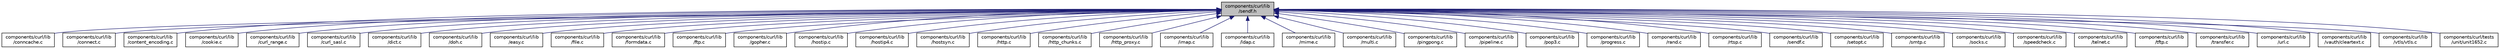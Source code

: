 digraph "components/curl/lib/sendf.h"
{
  edge [fontname="Helvetica",fontsize="10",labelfontname="Helvetica",labelfontsize="10"];
  node [fontname="Helvetica",fontsize="10",shape=record];
  Node21 [label="components/curl/lib\l/sendf.h",height=0.2,width=0.4,color="black", fillcolor="grey75", style="filled", fontcolor="black"];
  Node21 -> Node22 [dir="back",color="midnightblue",fontsize="10",style="solid",fontname="Helvetica"];
  Node22 [label="components/curl/lib\l/conncache.c",height=0.2,width=0.4,color="black", fillcolor="white", style="filled",URL="$conncache_8c.html"];
  Node21 -> Node23 [dir="back",color="midnightblue",fontsize="10",style="solid",fontname="Helvetica"];
  Node23 [label="components/curl/lib\l/connect.c",height=0.2,width=0.4,color="black", fillcolor="white", style="filled",URL="$connect_8c.html"];
  Node21 -> Node24 [dir="back",color="midnightblue",fontsize="10",style="solid",fontname="Helvetica"];
  Node24 [label="components/curl/lib\l/content_encoding.c",height=0.2,width=0.4,color="black", fillcolor="white", style="filled",URL="$content__encoding_8c.html"];
  Node21 -> Node25 [dir="back",color="midnightblue",fontsize="10",style="solid",fontname="Helvetica"];
  Node25 [label="components/curl/lib\l/cookie.c",height=0.2,width=0.4,color="black", fillcolor="white", style="filled",URL="$cookie_8c.html"];
  Node21 -> Node26 [dir="back",color="midnightblue",fontsize="10",style="solid",fontname="Helvetica"];
  Node26 [label="components/curl/lib\l/curl_range.c",height=0.2,width=0.4,color="black", fillcolor="white", style="filled",URL="$curl__range_8c.html"];
  Node21 -> Node27 [dir="back",color="midnightblue",fontsize="10",style="solid",fontname="Helvetica"];
  Node27 [label="components/curl/lib\l/curl_sasl.c",height=0.2,width=0.4,color="black", fillcolor="white", style="filled",URL="$curl__sasl_8c.html"];
  Node21 -> Node28 [dir="back",color="midnightblue",fontsize="10",style="solid",fontname="Helvetica"];
  Node28 [label="components/curl/lib\l/dict.c",height=0.2,width=0.4,color="black", fillcolor="white", style="filled",URL="$dict_8c.html"];
  Node21 -> Node29 [dir="back",color="midnightblue",fontsize="10",style="solid",fontname="Helvetica"];
  Node29 [label="components/curl/lib\l/doh.c",height=0.2,width=0.4,color="black", fillcolor="white", style="filled",URL="$doh_8c.html"];
  Node21 -> Node30 [dir="back",color="midnightblue",fontsize="10",style="solid",fontname="Helvetica"];
  Node30 [label="components/curl/lib\l/easy.c",height=0.2,width=0.4,color="black", fillcolor="white", style="filled",URL="$easy_8c.html"];
  Node21 -> Node31 [dir="back",color="midnightblue",fontsize="10",style="solid",fontname="Helvetica"];
  Node31 [label="components/curl/lib\l/file.c",height=0.2,width=0.4,color="black", fillcolor="white", style="filled",URL="$file_8c.html"];
  Node21 -> Node32 [dir="back",color="midnightblue",fontsize="10",style="solid",fontname="Helvetica"];
  Node32 [label="components/curl/lib\l/formdata.c",height=0.2,width=0.4,color="black", fillcolor="white", style="filled",URL="$formdata_8c.html"];
  Node21 -> Node33 [dir="back",color="midnightblue",fontsize="10",style="solid",fontname="Helvetica"];
  Node33 [label="components/curl/lib\l/ftp.c",height=0.2,width=0.4,color="black", fillcolor="white", style="filled",URL="$ftp_8c.html"];
  Node21 -> Node34 [dir="back",color="midnightblue",fontsize="10",style="solid",fontname="Helvetica"];
  Node34 [label="components/curl/lib\l/gopher.c",height=0.2,width=0.4,color="black", fillcolor="white", style="filled",URL="$gopher_8c.html"];
  Node21 -> Node35 [dir="back",color="midnightblue",fontsize="10",style="solid",fontname="Helvetica"];
  Node35 [label="components/curl/lib\l/hostip.c",height=0.2,width=0.4,color="black", fillcolor="white", style="filled",URL="$hostip_8c.html"];
  Node21 -> Node36 [dir="back",color="midnightblue",fontsize="10",style="solid",fontname="Helvetica"];
  Node36 [label="components/curl/lib\l/hostip4.c",height=0.2,width=0.4,color="black", fillcolor="white", style="filled",URL="$hostip4_8c.html"];
  Node21 -> Node37 [dir="back",color="midnightblue",fontsize="10",style="solid",fontname="Helvetica"];
  Node37 [label="components/curl/lib\l/hostsyn.c",height=0.2,width=0.4,color="black", fillcolor="white", style="filled",URL="$hostsyn_8c.html"];
  Node21 -> Node38 [dir="back",color="midnightblue",fontsize="10",style="solid",fontname="Helvetica"];
  Node38 [label="components/curl/lib\l/http.c",height=0.2,width=0.4,color="black", fillcolor="white", style="filled",URL="$http_8c.html"];
  Node21 -> Node39 [dir="back",color="midnightblue",fontsize="10",style="solid",fontname="Helvetica"];
  Node39 [label="components/curl/lib\l/http_chunks.c",height=0.2,width=0.4,color="black", fillcolor="white", style="filled",URL="$http__chunks_8c.html"];
  Node21 -> Node40 [dir="back",color="midnightblue",fontsize="10",style="solid",fontname="Helvetica"];
  Node40 [label="components/curl/lib\l/http_proxy.c",height=0.2,width=0.4,color="black", fillcolor="white", style="filled",URL="$http__proxy_8c.html"];
  Node21 -> Node41 [dir="back",color="midnightblue",fontsize="10",style="solid",fontname="Helvetica"];
  Node41 [label="components/curl/lib\l/imap.c",height=0.2,width=0.4,color="black", fillcolor="white", style="filled",URL="$imap_8c.html"];
  Node21 -> Node42 [dir="back",color="midnightblue",fontsize="10",style="solid",fontname="Helvetica"];
  Node42 [label="components/curl/lib\l/ldap.c",height=0.2,width=0.4,color="black", fillcolor="white", style="filled",URL="$ldap_8c.html"];
  Node21 -> Node43 [dir="back",color="midnightblue",fontsize="10",style="solid",fontname="Helvetica"];
  Node43 [label="components/curl/lib\l/mime.c",height=0.2,width=0.4,color="black", fillcolor="white", style="filled",URL="$mime_8c.html"];
  Node21 -> Node44 [dir="back",color="midnightblue",fontsize="10",style="solid",fontname="Helvetica"];
  Node44 [label="components/curl/lib\l/multi.c",height=0.2,width=0.4,color="black", fillcolor="white", style="filled",URL="$multi_8c.html"];
  Node21 -> Node45 [dir="back",color="midnightblue",fontsize="10",style="solid",fontname="Helvetica"];
  Node45 [label="components/curl/lib\l/pingpong.c",height=0.2,width=0.4,color="black", fillcolor="white", style="filled",URL="$pingpong_8c.html"];
  Node21 -> Node46 [dir="back",color="midnightblue",fontsize="10",style="solid",fontname="Helvetica"];
  Node46 [label="components/curl/lib\l/pipeline.c",height=0.2,width=0.4,color="black", fillcolor="white", style="filled",URL="$pipeline_8c.html"];
  Node21 -> Node47 [dir="back",color="midnightblue",fontsize="10",style="solid",fontname="Helvetica"];
  Node47 [label="components/curl/lib\l/pop3.c",height=0.2,width=0.4,color="black", fillcolor="white", style="filled",URL="$pop3_8c.html"];
  Node21 -> Node48 [dir="back",color="midnightblue",fontsize="10",style="solid",fontname="Helvetica"];
  Node48 [label="components/curl/lib\l/progress.c",height=0.2,width=0.4,color="black", fillcolor="white", style="filled",URL="$progress_8c.html"];
  Node21 -> Node49 [dir="back",color="midnightblue",fontsize="10",style="solid",fontname="Helvetica"];
  Node49 [label="components/curl/lib\l/rand.c",height=0.2,width=0.4,color="black", fillcolor="white", style="filled",URL="$rand_8c.html"];
  Node21 -> Node50 [dir="back",color="midnightblue",fontsize="10",style="solid",fontname="Helvetica"];
  Node50 [label="components/curl/lib\l/rtsp.c",height=0.2,width=0.4,color="black", fillcolor="white", style="filled",URL="$lib_2rtsp_8c.html"];
  Node21 -> Node51 [dir="back",color="midnightblue",fontsize="10",style="solid",fontname="Helvetica"];
  Node51 [label="components/curl/lib\l/sendf.c",height=0.2,width=0.4,color="black", fillcolor="white", style="filled",URL="$sendf_8c.html"];
  Node21 -> Node52 [dir="back",color="midnightblue",fontsize="10",style="solid",fontname="Helvetica"];
  Node52 [label="components/curl/lib\l/setopt.c",height=0.2,width=0.4,color="black", fillcolor="white", style="filled",URL="$setopt_8c.html"];
  Node21 -> Node53 [dir="back",color="midnightblue",fontsize="10",style="solid",fontname="Helvetica"];
  Node53 [label="components/curl/lib\l/smtp.c",height=0.2,width=0.4,color="black", fillcolor="white", style="filled",URL="$smtp_8c.html"];
  Node21 -> Node54 [dir="back",color="midnightblue",fontsize="10",style="solid",fontname="Helvetica"];
  Node54 [label="components/curl/lib\l/socks.c",height=0.2,width=0.4,color="black", fillcolor="white", style="filled",URL="$socks_8c.html"];
  Node21 -> Node55 [dir="back",color="midnightblue",fontsize="10",style="solid",fontname="Helvetica"];
  Node55 [label="components/curl/lib\l/speedcheck.c",height=0.2,width=0.4,color="black", fillcolor="white", style="filled",URL="$speedcheck_8c.html"];
  Node21 -> Node56 [dir="back",color="midnightblue",fontsize="10",style="solid",fontname="Helvetica"];
  Node56 [label="components/curl/lib\l/telnet.c",height=0.2,width=0.4,color="black", fillcolor="white", style="filled",URL="$components_2curl_2lib_2telnet_8c.html"];
  Node21 -> Node57 [dir="back",color="midnightblue",fontsize="10",style="solid",fontname="Helvetica"];
  Node57 [label="components/curl/lib\l/tftp.c",height=0.2,width=0.4,color="black", fillcolor="white", style="filled",URL="$tftp_8c.html"];
  Node21 -> Node58 [dir="back",color="midnightblue",fontsize="10",style="solid",fontname="Helvetica"];
  Node58 [label="components/curl/lib\l/transfer.c",height=0.2,width=0.4,color="black", fillcolor="white", style="filled",URL="$transfer_8c.html"];
  Node21 -> Node59 [dir="back",color="midnightblue",fontsize="10",style="solid",fontname="Helvetica"];
  Node59 [label="components/curl/lib\l/url.c",height=0.2,width=0.4,color="black", fillcolor="white", style="filled",URL="$url_8c.html"];
  Node21 -> Node60 [dir="back",color="midnightblue",fontsize="10",style="solid",fontname="Helvetica"];
  Node60 [label="components/curl/lib\l/vauth/cleartext.c",height=0.2,width=0.4,color="black", fillcolor="white", style="filled",URL="$cleartext_8c.html"];
  Node21 -> Node61 [dir="back",color="midnightblue",fontsize="10",style="solid",fontname="Helvetica"];
  Node61 [label="components/curl/lib\l/vtls/vtls.c",height=0.2,width=0.4,color="black", fillcolor="white", style="filled",URL="$vtls_8c.html"];
  Node21 -> Node62 [dir="back",color="midnightblue",fontsize="10",style="solid",fontname="Helvetica"];
  Node62 [label="components/curl/tests\l/unit/unit1652.c",height=0.2,width=0.4,color="black", fillcolor="white", style="filled",URL="$unit1652_8c.html"];
}
